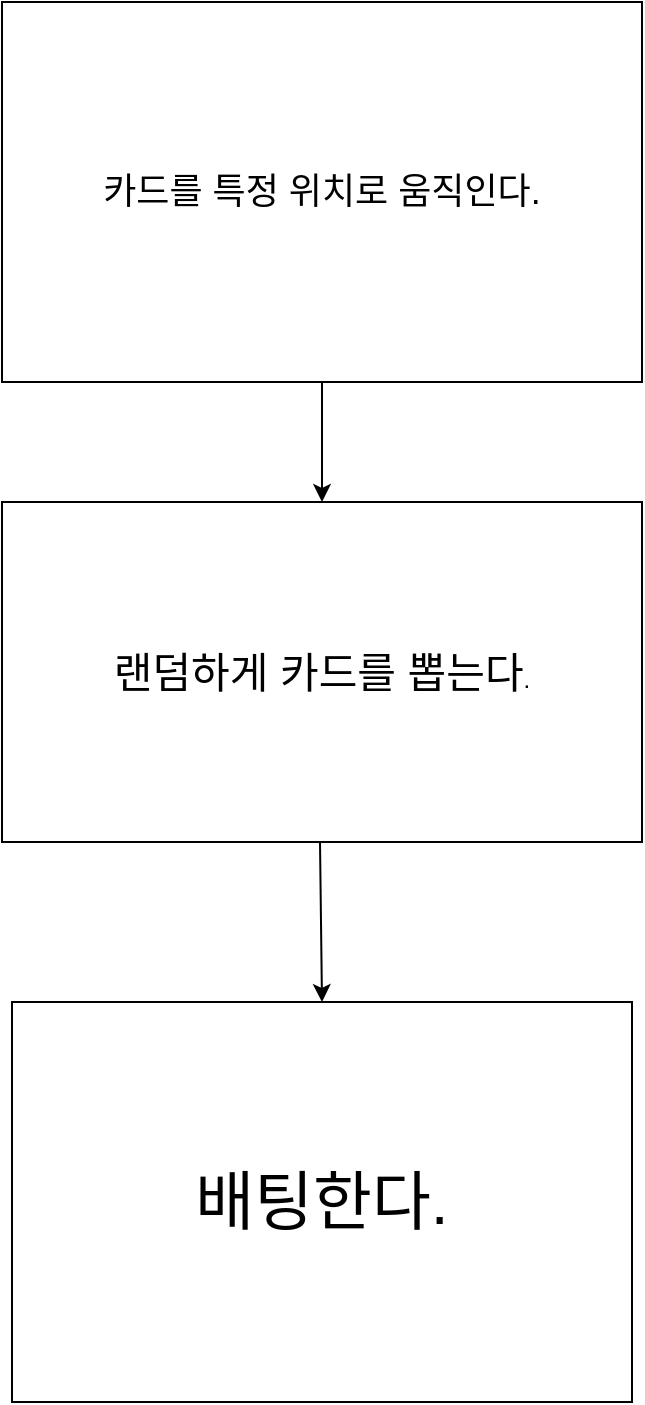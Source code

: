<mxfile version="21.1.9" type="device">
  <diagram name="페이지-1" id="M00KFu75AIdlWuPv9bby">
    <mxGraphModel dx="847" dy="609" grid="1" gridSize="10" guides="1" tooltips="1" connect="1" arrows="1" fold="1" page="1" pageScale="1" pageWidth="827" pageHeight="1169" math="0" shadow="0">
      <root>
        <mxCell id="0" />
        <mxCell id="1" parent="0" />
        <mxCell id="wF_jVjKiOb30Yhi6PBNW-5" value="" style="edgeStyle=orthogonalEdgeStyle;rounded=0;orthogonalLoop=1;jettySize=auto;html=1;" edge="1" parent="1" source="wF_jVjKiOb30Yhi6PBNW-1" target="wF_jVjKiOb30Yhi6PBNW-2">
          <mxGeometry relative="1" as="geometry" />
        </mxCell>
        <mxCell id="wF_jVjKiOb30Yhi6PBNW-1" value="&lt;font style=&quot;font-size: 18px;&quot;&gt;카드를 특정 위치로 움직인다.&lt;/font&gt;" style="rounded=0;whiteSpace=wrap;html=1;" vertex="1" parent="1">
          <mxGeometry x="230" y="130" width="320" height="190" as="geometry" />
        </mxCell>
        <mxCell id="wF_jVjKiOb30Yhi6PBNW-2" value="&lt;font style=&quot;font-size: 21px;&quot;&gt;랜덤하게 카드를 뽑는다&lt;/font&gt;." style="rounded=0;whiteSpace=wrap;html=1;" vertex="1" parent="1">
          <mxGeometry x="230" y="380" width="320" height="170" as="geometry" />
        </mxCell>
        <mxCell id="wF_jVjKiOb30Yhi6PBNW-3" value="&lt;font style=&quot;font-size: 32px;&quot;&gt;배팅한다.&lt;/font&gt;" style="rounded=0;whiteSpace=wrap;html=1;" vertex="1" parent="1">
          <mxGeometry x="235" y="630" width="310" height="200" as="geometry" />
        </mxCell>
        <mxCell id="wF_jVjKiOb30Yhi6PBNW-6" value="" style="endArrow=classic;html=1;rounded=0;entryX=0.5;entryY=0;entryDx=0;entryDy=0;" edge="1" parent="1" target="wF_jVjKiOb30Yhi6PBNW-3">
          <mxGeometry width="50" height="50" relative="1" as="geometry">
            <mxPoint x="389" y="550" as="sourcePoint" />
            <mxPoint x="439" y="500" as="targetPoint" />
          </mxGeometry>
        </mxCell>
      </root>
    </mxGraphModel>
  </diagram>
</mxfile>

